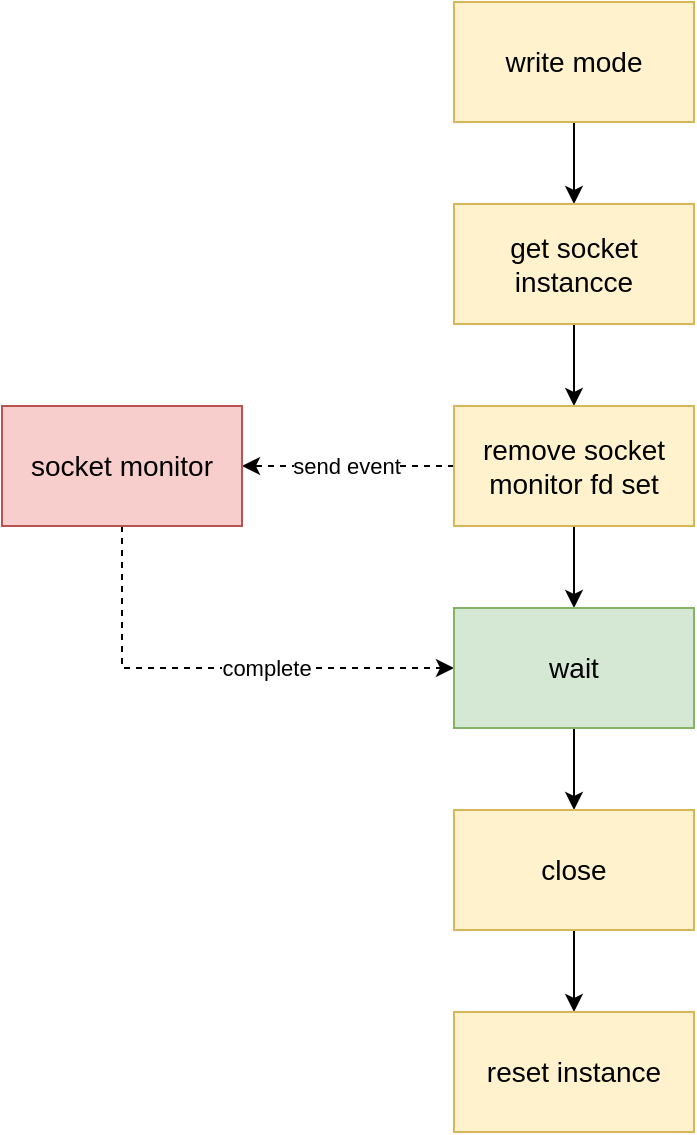 <mxfile version="22.1.0" type="device">
  <diagram name="第 1 页" id="81BQW_PVizFZRQx_xTg3">
    <mxGraphModel dx="954" dy="602" grid="0" gridSize="10" guides="1" tooltips="1" connect="1" arrows="1" fold="1" page="0" pageScale="1" pageWidth="827" pageHeight="1169" math="0" shadow="0">
      <root>
        <mxCell id="0" />
        <mxCell id="1" parent="0" />
        <mxCell id="zUFn-pY8mt1LhmKZEx0T-7" style="edgeStyle=orthogonalEdgeStyle;rounded=0;orthogonalLoop=1;jettySize=auto;html=1;entryX=0.5;entryY=0;entryDx=0;entryDy=0;" edge="1" parent="1" source="zUFn-pY8mt1LhmKZEx0T-1" target="zUFn-pY8mt1LhmKZEx0T-2">
          <mxGeometry relative="1" as="geometry" />
        </mxCell>
        <mxCell id="zUFn-pY8mt1LhmKZEx0T-1" value="&lt;font style=&quot;font-size: 14px;&quot;&gt;write mode&lt;/font&gt;" style="rounded=0;whiteSpace=wrap;html=1;fillColor=#fff2cc;strokeColor=#d6b656;" vertex="1" parent="1">
          <mxGeometry x="329" y="71" width="120" height="60" as="geometry" />
        </mxCell>
        <mxCell id="zUFn-pY8mt1LhmKZEx0T-8" value="" style="edgeStyle=orthogonalEdgeStyle;rounded=0;orthogonalLoop=1;jettySize=auto;html=1;" edge="1" parent="1" source="zUFn-pY8mt1LhmKZEx0T-2" target="zUFn-pY8mt1LhmKZEx0T-3">
          <mxGeometry relative="1" as="geometry" />
        </mxCell>
        <mxCell id="zUFn-pY8mt1LhmKZEx0T-2" value="&lt;font style=&quot;font-size: 14px;&quot;&gt;get socket instancce&lt;/font&gt;" style="rounded=0;whiteSpace=wrap;html=1;fillColor=#fff2cc;strokeColor=#d6b656;" vertex="1" parent="1">
          <mxGeometry x="329" y="172" width="120" height="60" as="geometry" />
        </mxCell>
        <mxCell id="zUFn-pY8mt1LhmKZEx0T-9" value="" style="edgeStyle=orthogonalEdgeStyle;rounded=0;orthogonalLoop=1;jettySize=auto;html=1;" edge="1" parent="1" source="zUFn-pY8mt1LhmKZEx0T-3" target="zUFn-pY8mt1LhmKZEx0T-5">
          <mxGeometry relative="1" as="geometry" />
        </mxCell>
        <mxCell id="zUFn-pY8mt1LhmKZEx0T-11" value="" style="edgeStyle=orthogonalEdgeStyle;rounded=0;orthogonalLoop=1;jettySize=auto;html=1;dashed=1;" edge="1" parent="1" source="zUFn-pY8mt1LhmKZEx0T-3" target="zUFn-pY8mt1LhmKZEx0T-4">
          <mxGeometry relative="1" as="geometry" />
        </mxCell>
        <mxCell id="zUFn-pY8mt1LhmKZEx0T-12" value="send event" style="edgeLabel;html=1;align=center;verticalAlign=middle;resizable=0;points=[];" vertex="1" connectable="0" parent="zUFn-pY8mt1LhmKZEx0T-11">
          <mxGeometry x="0.019" relative="1" as="geometry">
            <mxPoint as="offset" />
          </mxGeometry>
        </mxCell>
        <mxCell id="zUFn-pY8mt1LhmKZEx0T-3" value="&lt;font style=&quot;font-size: 14px;&quot;&gt;remove socket monitor fd set&lt;/font&gt;" style="rounded=0;whiteSpace=wrap;html=1;fillColor=#fff2cc;strokeColor=#d6b656;" vertex="1" parent="1">
          <mxGeometry x="329" y="273" width="120" height="60" as="geometry" />
        </mxCell>
        <mxCell id="zUFn-pY8mt1LhmKZEx0T-13" style="edgeStyle=orthogonalEdgeStyle;rounded=0;orthogonalLoop=1;jettySize=auto;html=1;entryX=0;entryY=0.5;entryDx=0;entryDy=0;exitX=0.5;exitY=1;exitDx=0;exitDy=0;dashed=1;" edge="1" parent="1" source="zUFn-pY8mt1LhmKZEx0T-4" target="zUFn-pY8mt1LhmKZEx0T-5">
          <mxGeometry relative="1" as="geometry" />
        </mxCell>
        <mxCell id="zUFn-pY8mt1LhmKZEx0T-14" value="complete" style="edgeLabel;html=1;align=center;verticalAlign=middle;resizable=0;points=[];" vertex="1" connectable="0" parent="zUFn-pY8mt1LhmKZEx0T-13">
          <mxGeometry x="0.207" y="1" relative="1" as="geometry">
            <mxPoint y="1" as="offset" />
          </mxGeometry>
        </mxCell>
        <mxCell id="zUFn-pY8mt1LhmKZEx0T-4" value="&lt;font style=&quot;font-size: 14px;&quot;&gt;socket monitor&lt;/font&gt;" style="rounded=0;whiteSpace=wrap;html=1;fillColor=#f8cecc;strokeColor=#b85450;" vertex="1" parent="1">
          <mxGeometry x="103" y="273" width="120" height="60" as="geometry" />
        </mxCell>
        <mxCell id="zUFn-pY8mt1LhmKZEx0T-10" value="" style="edgeStyle=orthogonalEdgeStyle;rounded=0;orthogonalLoop=1;jettySize=auto;html=1;" edge="1" parent="1" source="zUFn-pY8mt1LhmKZEx0T-5" target="zUFn-pY8mt1LhmKZEx0T-6">
          <mxGeometry relative="1" as="geometry" />
        </mxCell>
        <mxCell id="zUFn-pY8mt1LhmKZEx0T-5" value="&lt;font style=&quot;font-size: 14px;&quot;&gt;wait&lt;/font&gt;" style="rounded=0;whiteSpace=wrap;html=1;fillColor=#d5e8d4;strokeColor=#82b366;" vertex="1" parent="1">
          <mxGeometry x="329" y="374" width="120" height="60" as="geometry" />
        </mxCell>
        <mxCell id="zUFn-pY8mt1LhmKZEx0T-16" style="edgeStyle=orthogonalEdgeStyle;rounded=0;orthogonalLoop=1;jettySize=auto;html=1;entryX=0.5;entryY=0;entryDx=0;entryDy=0;" edge="1" parent="1" source="zUFn-pY8mt1LhmKZEx0T-6" target="zUFn-pY8mt1LhmKZEx0T-15">
          <mxGeometry relative="1" as="geometry" />
        </mxCell>
        <mxCell id="zUFn-pY8mt1LhmKZEx0T-6" value="&lt;font style=&quot;font-size: 14px;&quot;&gt;close&lt;/font&gt;" style="rounded=0;whiteSpace=wrap;html=1;fillColor=#fff2cc;strokeColor=#d6b656;" vertex="1" parent="1">
          <mxGeometry x="329" y="475" width="120" height="60" as="geometry" />
        </mxCell>
        <mxCell id="zUFn-pY8mt1LhmKZEx0T-15" value="&lt;font style=&quot;font-size: 14px;&quot;&gt;reset instance&lt;/font&gt;" style="rounded=0;whiteSpace=wrap;html=1;fillColor=#fff2cc;strokeColor=#d6b656;" vertex="1" parent="1">
          <mxGeometry x="329" y="576" width="120" height="60" as="geometry" />
        </mxCell>
      </root>
    </mxGraphModel>
  </diagram>
</mxfile>
